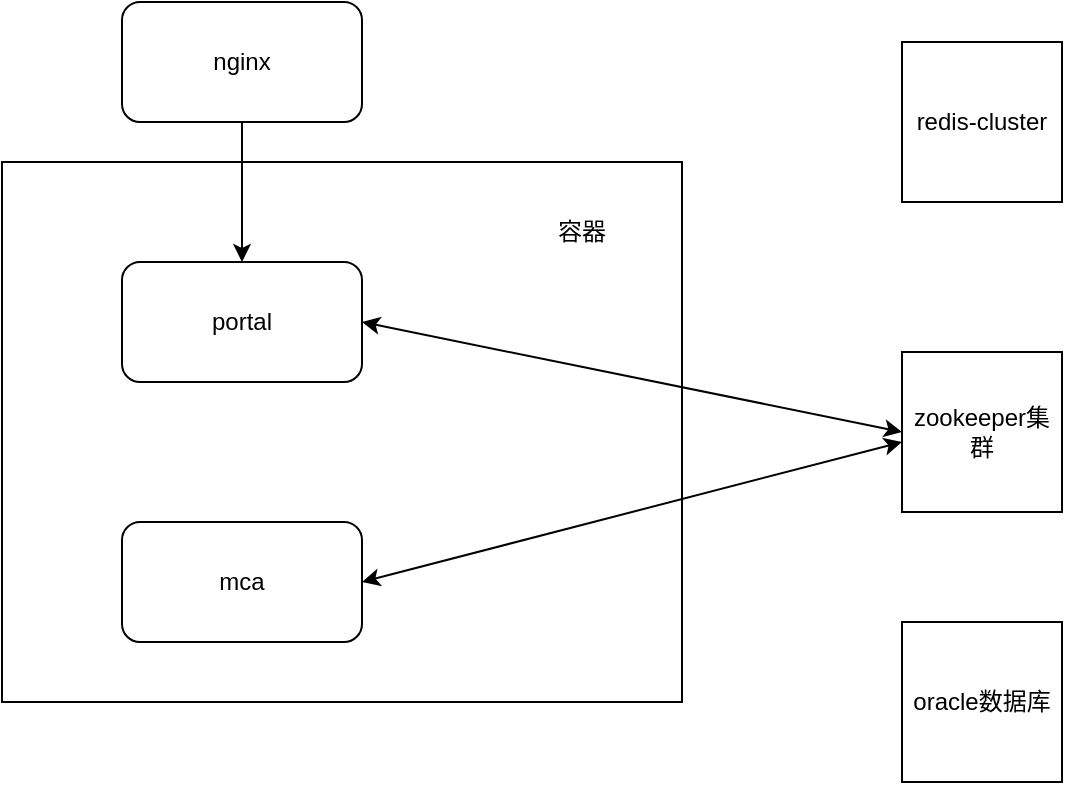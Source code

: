 <mxfile version="21.5.1" type="github">
  <diagram name="第 1 页" id="mV_qi1cDvNp9JisKHs0J">
    <mxGraphModel dx="1197" dy="607" grid="1" gridSize="10" guides="1" tooltips="1" connect="1" arrows="1" fold="1" page="1" pageScale="1" pageWidth="827" pageHeight="1169" math="0" shadow="0">
      <root>
        <mxCell id="0" />
        <mxCell id="1" parent="0" />
        <mxCell id="zmU-SDt401ndgRT6T8sc-7" value="" style="rounded=0;whiteSpace=wrap;html=1;" vertex="1" parent="1">
          <mxGeometry x="70" y="190" width="340" height="270" as="geometry" />
        </mxCell>
        <mxCell id="zmU-SDt401ndgRT6T8sc-1" value="nginx" style="rounded=1;whiteSpace=wrap;html=1;" vertex="1" parent="1">
          <mxGeometry x="130" y="110" width="120" height="60" as="geometry" />
        </mxCell>
        <mxCell id="zmU-SDt401ndgRT6T8sc-2" value="portal" style="rounded=1;whiteSpace=wrap;html=1;" vertex="1" parent="1">
          <mxGeometry x="130" y="240" width="120" height="60" as="geometry" />
        </mxCell>
        <mxCell id="zmU-SDt401ndgRT6T8sc-3" value="mca" style="rounded=1;whiteSpace=wrap;html=1;" vertex="1" parent="1">
          <mxGeometry x="130" y="370" width="120" height="60" as="geometry" />
        </mxCell>
        <mxCell id="zmU-SDt401ndgRT6T8sc-4" value="redis-cluster" style="whiteSpace=wrap;html=1;aspect=fixed;" vertex="1" parent="1">
          <mxGeometry x="520" y="130" width="80" height="80" as="geometry" />
        </mxCell>
        <mxCell id="zmU-SDt401ndgRT6T8sc-5" value="zookeeper集群" style="whiteSpace=wrap;html=1;aspect=fixed;" vertex="1" parent="1">
          <mxGeometry x="520" y="285" width="80" height="80" as="geometry" />
        </mxCell>
        <mxCell id="zmU-SDt401ndgRT6T8sc-6" value="oracle数据库" style="whiteSpace=wrap;html=1;aspect=fixed;" vertex="1" parent="1">
          <mxGeometry x="520" y="420" width="80" height="80" as="geometry" />
        </mxCell>
        <mxCell id="zmU-SDt401ndgRT6T8sc-9" value="容器" style="text;html=1;strokeColor=none;fillColor=none;align=center;verticalAlign=middle;whiteSpace=wrap;rounded=0;" vertex="1" parent="1">
          <mxGeometry x="330" y="210" width="60" height="30" as="geometry" />
        </mxCell>
        <mxCell id="zmU-SDt401ndgRT6T8sc-10" value="" style="endArrow=classic;html=1;rounded=0;exitX=0.5;exitY=1;exitDx=0;exitDy=0;" edge="1" parent="1" source="zmU-SDt401ndgRT6T8sc-1" target="zmU-SDt401ndgRT6T8sc-2">
          <mxGeometry width="50" height="50" relative="1" as="geometry">
            <mxPoint x="380" y="310" as="sourcePoint" />
            <mxPoint x="430" y="260" as="targetPoint" />
          </mxGeometry>
        </mxCell>
        <mxCell id="zmU-SDt401ndgRT6T8sc-12" value="" style="endArrow=classic;startArrow=classic;html=1;rounded=0;exitX=1;exitY=0.5;exitDx=0;exitDy=0;entryX=0;entryY=0.5;entryDx=0;entryDy=0;" edge="1" parent="1" source="zmU-SDt401ndgRT6T8sc-2" target="zmU-SDt401ndgRT6T8sc-5">
          <mxGeometry width="50" height="50" relative="1" as="geometry">
            <mxPoint x="380" y="310" as="sourcePoint" />
            <mxPoint x="430" y="260" as="targetPoint" />
          </mxGeometry>
        </mxCell>
        <mxCell id="zmU-SDt401ndgRT6T8sc-13" value="" style="endArrow=classic;startArrow=classic;html=1;rounded=0;exitX=1;exitY=0.5;exitDx=0;exitDy=0;" edge="1" parent="1" source="zmU-SDt401ndgRT6T8sc-3">
          <mxGeometry width="50" height="50" relative="1" as="geometry">
            <mxPoint x="380" y="310" as="sourcePoint" />
            <mxPoint x="520" y="330" as="targetPoint" />
          </mxGeometry>
        </mxCell>
      </root>
    </mxGraphModel>
  </diagram>
</mxfile>
